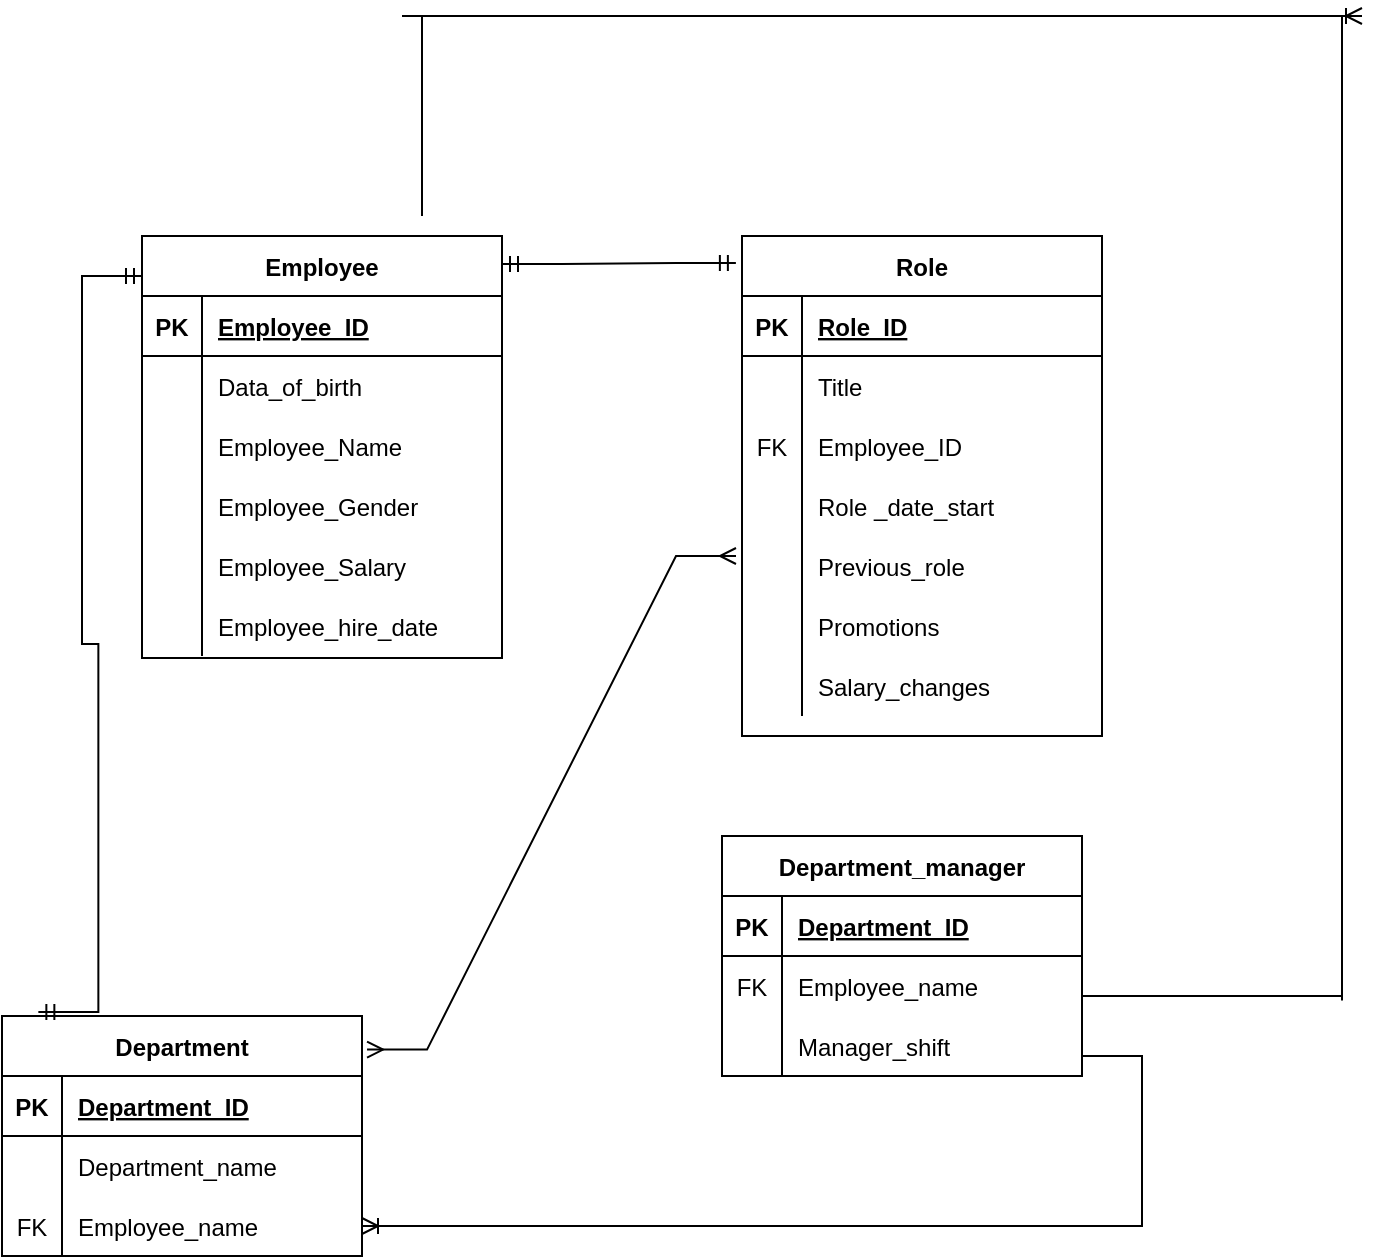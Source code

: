 <mxfile version="15.5.9" type="github">
  <diagram id="R2lEEEUBdFMjLlhIrx00" name="Page-1">
    <mxGraphModel dx="1019" dy="1619" grid="1" gridSize="10" guides="1" tooltips="1" connect="1" arrows="1" fold="1" page="1" pageScale="1" pageWidth="850" pageHeight="1100" math="0" shadow="0" extFonts="Permanent Marker^https://fonts.googleapis.com/css?family=Permanent+Marker">
      <root>
        <mxCell id="0" />
        <mxCell id="1" parent="0" />
        <mxCell id="Vdrv8fOFCyOU4PuwhfSj-11" value="Employee" style="shape=table;startSize=30;container=1;collapsible=1;childLayout=tableLayout;fixedRows=1;rowLines=0;fontStyle=1;align=center;resizeLast=1;" parent="1" vertex="1">
          <mxGeometry x="170" y="-430" width="180" height="211" as="geometry" />
        </mxCell>
        <mxCell id="Vdrv8fOFCyOU4PuwhfSj-12" value="" style="shape=partialRectangle;collapsible=0;dropTarget=0;pointerEvents=0;fillColor=none;top=0;left=0;bottom=1;right=0;points=[[0,0.5],[1,0.5]];portConstraint=eastwest;" parent="Vdrv8fOFCyOU4PuwhfSj-11" vertex="1">
          <mxGeometry y="30" width="180" height="30" as="geometry" />
        </mxCell>
        <mxCell id="Vdrv8fOFCyOU4PuwhfSj-13" value="PK" style="shape=partialRectangle;connectable=0;fillColor=none;top=0;left=0;bottom=0;right=0;fontStyle=1;overflow=hidden;" parent="Vdrv8fOFCyOU4PuwhfSj-12" vertex="1">
          <mxGeometry width="30" height="30" as="geometry">
            <mxRectangle width="30" height="30" as="alternateBounds" />
          </mxGeometry>
        </mxCell>
        <mxCell id="Vdrv8fOFCyOU4PuwhfSj-14" value="Employee_ID" style="shape=partialRectangle;connectable=0;fillColor=none;top=0;left=0;bottom=0;right=0;align=left;spacingLeft=6;fontStyle=5;overflow=hidden;" parent="Vdrv8fOFCyOU4PuwhfSj-12" vertex="1">
          <mxGeometry x="30" width="150" height="30" as="geometry">
            <mxRectangle width="150" height="30" as="alternateBounds" />
          </mxGeometry>
        </mxCell>
        <mxCell id="Vdrv8fOFCyOU4PuwhfSj-15" value="" style="shape=partialRectangle;collapsible=0;dropTarget=0;pointerEvents=0;fillColor=none;top=0;left=0;bottom=0;right=0;points=[[0,0.5],[1,0.5]];portConstraint=eastwest;" parent="Vdrv8fOFCyOU4PuwhfSj-11" vertex="1">
          <mxGeometry y="60" width="180" height="30" as="geometry" />
        </mxCell>
        <mxCell id="Vdrv8fOFCyOU4PuwhfSj-16" value="" style="shape=partialRectangle;connectable=0;fillColor=none;top=0;left=0;bottom=0;right=0;editable=1;overflow=hidden;" parent="Vdrv8fOFCyOU4PuwhfSj-15" vertex="1">
          <mxGeometry width="30" height="30" as="geometry">
            <mxRectangle width="30" height="30" as="alternateBounds" />
          </mxGeometry>
        </mxCell>
        <mxCell id="Vdrv8fOFCyOU4PuwhfSj-17" value="Data_of_birth" style="shape=partialRectangle;connectable=0;fillColor=none;top=0;left=0;bottom=0;right=0;align=left;spacingLeft=6;overflow=hidden;" parent="Vdrv8fOFCyOU4PuwhfSj-15" vertex="1">
          <mxGeometry x="30" width="150" height="30" as="geometry">
            <mxRectangle width="150" height="30" as="alternateBounds" />
          </mxGeometry>
        </mxCell>
        <mxCell id="Vdrv8fOFCyOU4PuwhfSj-24" style="shape=partialRectangle;collapsible=0;dropTarget=0;pointerEvents=0;fillColor=none;top=0;left=0;bottom=0;right=0;points=[[0,0.5],[1,0.5]];portConstraint=eastwest;" parent="Vdrv8fOFCyOU4PuwhfSj-11" vertex="1">
          <mxGeometry y="90" width="180" height="30" as="geometry" />
        </mxCell>
        <mxCell id="Vdrv8fOFCyOU4PuwhfSj-25" style="shape=partialRectangle;connectable=0;fillColor=none;top=0;left=0;bottom=0;right=0;editable=1;overflow=hidden;" parent="Vdrv8fOFCyOU4PuwhfSj-24" vertex="1">
          <mxGeometry width="30" height="30" as="geometry">
            <mxRectangle width="30" height="30" as="alternateBounds" />
          </mxGeometry>
        </mxCell>
        <mxCell id="Vdrv8fOFCyOU4PuwhfSj-26" value="Employee_Name" style="shape=partialRectangle;connectable=0;fillColor=none;top=0;left=0;bottom=0;right=0;align=left;spacingLeft=6;overflow=hidden;" parent="Vdrv8fOFCyOU4PuwhfSj-24" vertex="1">
          <mxGeometry x="30" width="150" height="30" as="geometry">
            <mxRectangle width="150" height="30" as="alternateBounds" />
          </mxGeometry>
        </mxCell>
        <mxCell id="Vdrv8fOFCyOU4PuwhfSj-27" style="shape=partialRectangle;collapsible=0;dropTarget=0;pointerEvents=0;fillColor=none;top=0;left=0;bottom=0;right=0;points=[[0,0.5],[1,0.5]];portConstraint=eastwest;" parent="Vdrv8fOFCyOU4PuwhfSj-11" vertex="1">
          <mxGeometry y="120" width="180" height="30" as="geometry" />
        </mxCell>
        <mxCell id="Vdrv8fOFCyOU4PuwhfSj-28" style="shape=partialRectangle;connectable=0;fillColor=none;top=0;left=0;bottom=0;right=0;editable=1;overflow=hidden;" parent="Vdrv8fOFCyOU4PuwhfSj-27" vertex="1">
          <mxGeometry width="30" height="30" as="geometry">
            <mxRectangle width="30" height="30" as="alternateBounds" />
          </mxGeometry>
        </mxCell>
        <mxCell id="Vdrv8fOFCyOU4PuwhfSj-29" value="Employee_Gender" style="shape=partialRectangle;connectable=0;fillColor=none;top=0;left=0;bottom=0;right=0;align=left;spacingLeft=6;overflow=hidden;" parent="Vdrv8fOFCyOU4PuwhfSj-27" vertex="1">
          <mxGeometry x="30" width="150" height="30" as="geometry">
            <mxRectangle width="150" height="30" as="alternateBounds" />
          </mxGeometry>
        </mxCell>
        <mxCell id="Vdrv8fOFCyOU4PuwhfSj-30" style="shape=partialRectangle;collapsible=0;dropTarget=0;pointerEvents=0;fillColor=none;top=0;left=0;bottom=0;right=0;points=[[0,0.5],[1,0.5]];portConstraint=eastwest;" parent="Vdrv8fOFCyOU4PuwhfSj-11" vertex="1">
          <mxGeometry y="150" width="180" height="30" as="geometry" />
        </mxCell>
        <mxCell id="Vdrv8fOFCyOU4PuwhfSj-31" style="shape=partialRectangle;connectable=0;fillColor=none;top=0;left=0;bottom=0;right=0;editable=1;overflow=hidden;" parent="Vdrv8fOFCyOU4PuwhfSj-30" vertex="1">
          <mxGeometry width="30" height="30" as="geometry">
            <mxRectangle width="30" height="30" as="alternateBounds" />
          </mxGeometry>
        </mxCell>
        <mxCell id="Vdrv8fOFCyOU4PuwhfSj-32" value="Employee_Salary" style="shape=partialRectangle;connectable=0;fillColor=none;top=0;left=0;bottom=0;right=0;align=left;spacingLeft=6;overflow=hidden;" parent="Vdrv8fOFCyOU4PuwhfSj-30" vertex="1">
          <mxGeometry x="30" width="150" height="30" as="geometry">
            <mxRectangle width="150" height="30" as="alternateBounds" />
          </mxGeometry>
        </mxCell>
        <mxCell id="Vdrv8fOFCyOU4PuwhfSj-33" style="shape=partialRectangle;collapsible=0;dropTarget=0;pointerEvents=0;fillColor=none;top=0;left=0;bottom=0;right=0;points=[[0,0.5],[1,0.5]];portConstraint=eastwest;" parent="Vdrv8fOFCyOU4PuwhfSj-11" vertex="1">
          <mxGeometry y="180" width="180" height="30" as="geometry" />
        </mxCell>
        <mxCell id="Vdrv8fOFCyOU4PuwhfSj-34" style="shape=partialRectangle;connectable=0;fillColor=none;top=0;left=0;bottom=0;right=0;editable=1;overflow=hidden;" parent="Vdrv8fOFCyOU4PuwhfSj-33" vertex="1">
          <mxGeometry width="30" height="30" as="geometry">
            <mxRectangle width="30" height="30" as="alternateBounds" />
          </mxGeometry>
        </mxCell>
        <mxCell id="Vdrv8fOFCyOU4PuwhfSj-35" value="Employee_hire_date" style="shape=partialRectangle;connectable=0;fillColor=none;top=0;left=0;bottom=0;right=0;align=left;spacingLeft=6;overflow=hidden;" parent="Vdrv8fOFCyOU4PuwhfSj-33" vertex="1">
          <mxGeometry x="30" width="150" height="30" as="geometry">
            <mxRectangle width="150" height="30" as="alternateBounds" />
          </mxGeometry>
        </mxCell>
        <mxCell id="Vdrv8fOFCyOU4PuwhfSj-36" value="Role" style="shape=table;startSize=30;container=1;collapsible=1;childLayout=tableLayout;fixedRows=1;rowLines=0;fontStyle=1;align=center;resizeLast=1;" parent="1" vertex="1">
          <mxGeometry x="470" y="-430" width="180" height="250" as="geometry" />
        </mxCell>
        <mxCell id="Vdrv8fOFCyOU4PuwhfSj-37" value="" style="shape=partialRectangle;collapsible=0;dropTarget=0;pointerEvents=0;fillColor=none;top=0;left=0;bottom=1;right=0;points=[[0,0.5],[1,0.5]];portConstraint=eastwest;" parent="Vdrv8fOFCyOU4PuwhfSj-36" vertex="1">
          <mxGeometry y="30" width="180" height="30" as="geometry" />
        </mxCell>
        <mxCell id="Vdrv8fOFCyOU4PuwhfSj-38" value="PK" style="shape=partialRectangle;connectable=0;fillColor=none;top=0;left=0;bottom=0;right=0;fontStyle=1;overflow=hidden;" parent="Vdrv8fOFCyOU4PuwhfSj-37" vertex="1">
          <mxGeometry width="30" height="30" as="geometry">
            <mxRectangle width="30" height="30" as="alternateBounds" />
          </mxGeometry>
        </mxCell>
        <mxCell id="Vdrv8fOFCyOU4PuwhfSj-39" value="Role_ID" style="shape=partialRectangle;connectable=0;fillColor=none;top=0;left=0;bottom=0;right=0;align=left;spacingLeft=6;fontStyle=5;overflow=hidden;" parent="Vdrv8fOFCyOU4PuwhfSj-37" vertex="1">
          <mxGeometry x="30" width="150" height="30" as="geometry">
            <mxRectangle width="150" height="30" as="alternateBounds" />
          </mxGeometry>
        </mxCell>
        <mxCell id="Vdrv8fOFCyOU4PuwhfSj-40" value="" style="shape=partialRectangle;collapsible=0;dropTarget=0;pointerEvents=0;fillColor=none;top=0;left=0;bottom=0;right=0;points=[[0,0.5],[1,0.5]];portConstraint=eastwest;" parent="Vdrv8fOFCyOU4PuwhfSj-36" vertex="1">
          <mxGeometry y="60" width="180" height="30" as="geometry" />
        </mxCell>
        <mxCell id="Vdrv8fOFCyOU4PuwhfSj-41" value="" style="shape=partialRectangle;connectable=0;fillColor=none;top=0;left=0;bottom=0;right=0;editable=1;overflow=hidden;" parent="Vdrv8fOFCyOU4PuwhfSj-40" vertex="1">
          <mxGeometry width="30" height="30" as="geometry">
            <mxRectangle width="30" height="30" as="alternateBounds" />
          </mxGeometry>
        </mxCell>
        <mxCell id="Vdrv8fOFCyOU4PuwhfSj-42" value="Title" style="shape=partialRectangle;connectable=0;fillColor=none;top=0;left=0;bottom=0;right=0;align=left;spacingLeft=6;overflow=hidden;" parent="Vdrv8fOFCyOU4PuwhfSj-40" vertex="1">
          <mxGeometry x="30" width="150" height="30" as="geometry">
            <mxRectangle width="150" height="30" as="alternateBounds" />
          </mxGeometry>
        </mxCell>
        <mxCell id="Vdrv8fOFCyOU4PuwhfSj-49" style="shape=partialRectangle;collapsible=0;dropTarget=0;pointerEvents=0;fillColor=none;top=0;left=0;bottom=0;right=0;points=[[0,0.5],[1,0.5]];portConstraint=eastwest;" parent="Vdrv8fOFCyOU4PuwhfSj-36" vertex="1">
          <mxGeometry y="90" width="180" height="30" as="geometry" />
        </mxCell>
        <mxCell id="Vdrv8fOFCyOU4PuwhfSj-50" value="FK" style="shape=partialRectangle;connectable=0;fillColor=none;top=0;left=0;bottom=0;right=0;editable=1;overflow=hidden;" parent="Vdrv8fOFCyOU4PuwhfSj-49" vertex="1">
          <mxGeometry width="30" height="30" as="geometry">
            <mxRectangle width="30" height="30" as="alternateBounds" />
          </mxGeometry>
        </mxCell>
        <mxCell id="Vdrv8fOFCyOU4PuwhfSj-51" value="Employee_ID" style="shape=partialRectangle;connectable=0;fillColor=none;top=0;left=0;bottom=0;right=0;align=left;spacingLeft=6;overflow=hidden;" parent="Vdrv8fOFCyOU4PuwhfSj-49" vertex="1">
          <mxGeometry x="30" width="150" height="30" as="geometry">
            <mxRectangle width="150" height="30" as="alternateBounds" />
          </mxGeometry>
        </mxCell>
        <mxCell id="Vdrv8fOFCyOU4PuwhfSj-43" value="" style="shape=partialRectangle;collapsible=0;dropTarget=0;pointerEvents=0;fillColor=none;top=0;left=0;bottom=0;right=0;points=[[0,0.5],[1,0.5]];portConstraint=eastwest;" parent="Vdrv8fOFCyOU4PuwhfSj-36" vertex="1">
          <mxGeometry y="120" width="180" height="30" as="geometry" />
        </mxCell>
        <mxCell id="Vdrv8fOFCyOU4PuwhfSj-44" value="" style="shape=partialRectangle;connectable=0;fillColor=none;top=0;left=0;bottom=0;right=0;editable=1;overflow=hidden;" parent="Vdrv8fOFCyOU4PuwhfSj-43" vertex="1">
          <mxGeometry width="30" height="30" as="geometry">
            <mxRectangle width="30" height="30" as="alternateBounds" />
          </mxGeometry>
        </mxCell>
        <mxCell id="Vdrv8fOFCyOU4PuwhfSj-45" value="Role _date_start" style="shape=partialRectangle;connectable=0;fillColor=none;top=0;left=0;bottom=0;right=0;align=left;spacingLeft=6;overflow=hidden;" parent="Vdrv8fOFCyOU4PuwhfSj-43" vertex="1">
          <mxGeometry x="30" width="150" height="30" as="geometry">
            <mxRectangle width="150" height="30" as="alternateBounds" />
          </mxGeometry>
        </mxCell>
        <mxCell id="Vdrv8fOFCyOU4PuwhfSj-46" value="" style="shape=partialRectangle;collapsible=0;dropTarget=0;pointerEvents=0;fillColor=none;top=0;left=0;bottom=0;right=0;points=[[0,0.5],[1,0.5]];portConstraint=eastwest;" parent="Vdrv8fOFCyOU4PuwhfSj-36" vertex="1">
          <mxGeometry y="150" width="180" height="30" as="geometry" />
        </mxCell>
        <mxCell id="Vdrv8fOFCyOU4PuwhfSj-47" value="" style="shape=partialRectangle;connectable=0;fillColor=none;top=0;left=0;bottom=0;right=0;editable=1;overflow=hidden;" parent="Vdrv8fOFCyOU4PuwhfSj-46" vertex="1">
          <mxGeometry width="30" height="30" as="geometry">
            <mxRectangle width="30" height="30" as="alternateBounds" />
          </mxGeometry>
        </mxCell>
        <mxCell id="Vdrv8fOFCyOU4PuwhfSj-48" value="Previous_role" style="shape=partialRectangle;connectable=0;fillColor=none;top=0;left=0;bottom=0;right=0;align=left;spacingLeft=6;overflow=hidden;" parent="Vdrv8fOFCyOU4PuwhfSj-46" vertex="1">
          <mxGeometry x="30" width="150" height="30" as="geometry">
            <mxRectangle width="150" height="30" as="alternateBounds" />
          </mxGeometry>
        </mxCell>
        <mxCell id="Vdrv8fOFCyOU4PuwhfSj-55" style="shape=partialRectangle;collapsible=0;dropTarget=0;pointerEvents=0;fillColor=none;top=0;left=0;bottom=0;right=0;points=[[0,0.5],[1,0.5]];portConstraint=eastwest;" parent="Vdrv8fOFCyOU4PuwhfSj-36" vertex="1">
          <mxGeometry y="180" width="180" height="30" as="geometry" />
        </mxCell>
        <mxCell id="Vdrv8fOFCyOU4PuwhfSj-56" style="shape=partialRectangle;connectable=0;fillColor=none;top=0;left=0;bottom=0;right=0;editable=1;overflow=hidden;" parent="Vdrv8fOFCyOU4PuwhfSj-55" vertex="1">
          <mxGeometry width="30" height="30" as="geometry">
            <mxRectangle width="30" height="30" as="alternateBounds" />
          </mxGeometry>
        </mxCell>
        <mxCell id="Vdrv8fOFCyOU4PuwhfSj-57" value="Promotions" style="shape=partialRectangle;connectable=0;fillColor=none;top=0;left=0;bottom=0;right=0;align=left;spacingLeft=6;overflow=hidden;" parent="Vdrv8fOFCyOU4PuwhfSj-55" vertex="1">
          <mxGeometry x="30" width="150" height="30" as="geometry">
            <mxRectangle width="150" height="30" as="alternateBounds" />
          </mxGeometry>
        </mxCell>
        <mxCell id="Vdrv8fOFCyOU4PuwhfSj-52" style="shape=partialRectangle;collapsible=0;dropTarget=0;pointerEvents=0;fillColor=none;top=0;left=0;bottom=0;right=0;points=[[0,0.5],[1,0.5]];portConstraint=eastwest;" parent="Vdrv8fOFCyOU4PuwhfSj-36" vertex="1">
          <mxGeometry y="210" width="180" height="30" as="geometry" />
        </mxCell>
        <mxCell id="Vdrv8fOFCyOU4PuwhfSj-53" style="shape=partialRectangle;connectable=0;fillColor=none;top=0;left=0;bottom=0;right=0;editable=1;overflow=hidden;" parent="Vdrv8fOFCyOU4PuwhfSj-52" vertex="1">
          <mxGeometry width="30" height="30" as="geometry">
            <mxRectangle width="30" height="30" as="alternateBounds" />
          </mxGeometry>
        </mxCell>
        <mxCell id="Vdrv8fOFCyOU4PuwhfSj-54" value="Salary_changes" style="shape=partialRectangle;connectable=0;fillColor=none;top=0;left=0;bottom=0;right=0;align=left;spacingLeft=6;overflow=hidden;" parent="Vdrv8fOFCyOU4PuwhfSj-52" vertex="1">
          <mxGeometry x="30" width="150" height="30" as="geometry">
            <mxRectangle width="150" height="30" as="alternateBounds" />
          </mxGeometry>
        </mxCell>
        <mxCell id="Vdrv8fOFCyOU4PuwhfSj-58" value="Department_manager" style="shape=table;startSize=30;container=1;collapsible=1;childLayout=tableLayout;fixedRows=1;rowLines=0;fontStyle=1;align=center;resizeLast=1;" parent="1" vertex="1">
          <mxGeometry x="460" y="-130" width="180" height="120" as="geometry" />
        </mxCell>
        <mxCell id="Vdrv8fOFCyOU4PuwhfSj-59" value="" style="shape=partialRectangle;collapsible=0;dropTarget=0;pointerEvents=0;fillColor=none;top=0;left=0;bottom=1;right=0;points=[[0,0.5],[1,0.5]];portConstraint=eastwest;" parent="Vdrv8fOFCyOU4PuwhfSj-58" vertex="1">
          <mxGeometry y="30" width="180" height="30" as="geometry" />
        </mxCell>
        <mxCell id="Vdrv8fOFCyOU4PuwhfSj-60" value="PK" style="shape=partialRectangle;connectable=0;fillColor=none;top=0;left=0;bottom=0;right=0;fontStyle=1;overflow=hidden;" parent="Vdrv8fOFCyOU4PuwhfSj-59" vertex="1">
          <mxGeometry width="30" height="30" as="geometry">
            <mxRectangle width="30" height="30" as="alternateBounds" />
          </mxGeometry>
        </mxCell>
        <mxCell id="Vdrv8fOFCyOU4PuwhfSj-61" value="Department_ID" style="shape=partialRectangle;connectable=0;fillColor=none;top=0;left=0;bottom=0;right=0;align=left;spacingLeft=6;fontStyle=5;overflow=hidden;" parent="Vdrv8fOFCyOU4PuwhfSj-59" vertex="1">
          <mxGeometry x="30" width="150" height="30" as="geometry">
            <mxRectangle width="150" height="30" as="alternateBounds" />
          </mxGeometry>
        </mxCell>
        <mxCell id="Vdrv8fOFCyOU4PuwhfSj-65" value="" style="shape=partialRectangle;collapsible=0;dropTarget=0;pointerEvents=0;fillColor=none;top=0;left=0;bottom=0;right=0;points=[[0,0.5],[1,0.5]];portConstraint=eastwest;" parent="Vdrv8fOFCyOU4PuwhfSj-58" vertex="1">
          <mxGeometry y="60" width="180" height="30" as="geometry" />
        </mxCell>
        <mxCell id="Vdrv8fOFCyOU4PuwhfSj-66" value="FK" style="shape=partialRectangle;connectable=0;fillColor=none;top=0;left=0;bottom=0;right=0;editable=1;overflow=hidden;" parent="Vdrv8fOFCyOU4PuwhfSj-65" vertex="1">
          <mxGeometry width="30" height="30" as="geometry">
            <mxRectangle width="30" height="30" as="alternateBounds" />
          </mxGeometry>
        </mxCell>
        <mxCell id="Vdrv8fOFCyOU4PuwhfSj-67" value="Employee_name" style="shape=partialRectangle;connectable=0;fillColor=none;top=0;left=0;bottom=0;right=0;align=left;spacingLeft=6;overflow=hidden;" parent="Vdrv8fOFCyOU4PuwhfSj-65" vertex="1">
          <mxGeometry x="30" width="150" height="30" as="geometry">
            <mxRectangle width="150" height="30" as="alternateBounds" />
          </mxGeometry>
        </mxCell>
        <mxCell id="Vdrv8fOFCyOU4PuwhfSj-94" style="shape=partialRectangle;collapsible=0;dropTarget=0;pointerEvents=0;fillColor=none;top=0;left=0;bottom=0;right=0;points=[[0,0.5],[1,0.5]];portConstraint=eastwest;" parent="Vdrv8fOFCyOU4PuwhfSj-58" vertex="1">
          <mxGeometry y="90" width="180" height="30" as="geometry" />
        </mxCell>
        <mxCell id="Vdrv8fOFCyOU4PuwhfSj-95" value="" style="shape=partialRectangle;connectable=0;fillColor=none;top=0;left=0;bottom=0;right=0;editable=1;overflow=hidden;" parent="Vdrv8fOFCyOU4PuwhfSj-94" vertex="1">
          <mxGeometry width="30" height="30" as="geometry">
            <mxRectangle width="30" height="30" as="alternateBounds" />
          </mxGeometry>
        </mxCell>
        <mxCell id="Vdrv8fOFCyOU4PuwhfSj-96" value="" style="shape=partialRectangle;connectable=0;fillColor=none;top=0;left=0;bottom=0;right=0;align=left;spacingLeft=6;overflow=hidden;" parent="Vdrv8fOFCyOU4PuwhfSj-94" vertex="1">
          <mxGeometry x="30" width="150" height="30" as="geometry">
            <mxRectangle width="150" height="30" as="alternateBounds" />
          </mxGeometry>
        </mxCell>
        <mxCell id="Vdrv8fOFCyOU4PuwhfSj-71" value="Department" style="shape=table;startSize=30;container=1;collapsible=1;childLayout=tableLayout;fixedRows=1;rowLines=0;fontStyle=1;align=center;resizeLast=1;" parent="1" vertex="1">
          <mxGeometry x="100" y="-40" width="180" height="120" as="geometry" />
        </mxCell>
        <mxCell id="Vdrv8fOFCyOU4PuwhfSj-72" value="" style="shape=partialRectangle;collapsible=0;dropTarget=0;pointerEvents=0;fillColor=none;top=0;left=0;bottom=1;right=0;points=[[0,0.5],[1,0.5]];portConstraint=eastwest;" parent="Vdrv8fOFCyOU4PuwhfSj-71" vertex="1">
          <mxGeometry y="30" width="180" height="30" as="geometry" />
        </mxCell>
        <mxCell id="Vdrv8fOFCyOU4PuwhfSj-73" value="PK" style="shape=partialRectangle;connectable=0;fillColor=none;top=0;left=0;bottom=0;right=0;fontStyle=1;overflow=hidden;" parent="Vdrv8fOFCyOU4PuwhfSj-72" vertex="1">
          <mxGeometry width="30" height="30" as="geometry">
            <mxRectangle width="30" height="30" as="alternateBounds" />
          </mxGeometry>
        </mxCell>
        <mxCell id="Vdrv8fOFCyOU4PuwhfSj-74" value="Department_ID" style="shape=partialRectangle;connectable=0;fillColor=none;top=0;left=0;bottom=0;right=0;align=left;spacingLeft=6;fontStyle=5;overflow=hidden;" parent="Vdrv8fOFCyOU4PuwhfSj-72" vertex="1">
          <mxGeometry x="30" width="150" height="30" as="geometry">
            <mxRectangle width="150" height="30" as="alternateBounds" />
          </mxGeometry>
        </mxCell>
        <mxCell id="Vdrv8fOFCyOU4PuwhfSj-75" value="" style="shape=partialRectangle;collapsible=0;dropTarget=0;pointerEvents=0;fillColor=none;top=0;left=0;bottom=0;right=0;points=[[0,0.5],[1,0.5]];portConstraint=eastwest;" parent="Vdrv8fOFCyOU4PuwhfSj-71" vertex="1">
          <mxGeometry y="60" width="180" height="30" as="geometry" />
        </mxCell>
        <mxCell id="Vdrv8fOFCyOU4PuwhfSj-76" value="" style="shape=partialRectangle;connectable=0;fillColor=none;top=0;left=0;bottom=0;right=0;editable=1;overflow=hidden;" parent="Vdrv8fOFCyOU4PuwhfSj-75" vertex="1">
          <mxGeometry width="30" height="30" as="geometry">
            <mxRectangle width="30" height="30" as="alternateBounds" />
          </mxGeometry>
        </mxCell>
        <mxCell id="Vdrv8fOFCyOU4PuwhfSj-77" value="Department_name" style="shape=partialRectangle;connectable=0;fillColor=none;top=0;left=0;bottom=0;right=0;align=left;spacingLeft=6;overflow=hidden;" parent="Vdrv8fOFCyOU4PuwhfSj-75" vertex="1">
          <mxGeometry x="30" width="150" height="30" as="geometry">
            <mxRectangle width="150" height="30" as="alternateBounds" />
          </mxGeometry>
        </mxCell>
        <mxCell id="Vdrv8fOFCyOU4PuwhfSj-78" value="" style="shape=partialRectangle;collapsible=0;dropTarget=0;pointerEvents=0;fillColor=none;top=0;left=0;bottom=0;right=0;points=[[0,0.5],[1,0.5]];portConstraint=eastwest;" parent="Vdrv8fOFCyOU4PuwhfSj-71" vertex="1">
          <mxGeometry y="90" width="180" height="30" as="geometry" />
        </mxCell>
        <mxCell id="Vdrv8fOFCyOU4PuwhfSj-79" value="FK" style="shape=partialRectangle;connectable=0;fillColor=none;top=0;left=0;bottom=0;right=0;editable=1;overflow=hidden;" parent="Vdrv8fOFCyOU4PuwhfSj-78" vertex="1">
          <mxGeometry width="30" height="30" as="geometry">
            <mxRectangle width="30" height="30" as="alternateBounds" />
          </mxGeometry>
        </mxCell>
        <mxCell id="Vdrv8fOFCyOU4PuwhfSj-80" value="Employee_name" style="shape=partialRectangle;connectable=0;fillColor=none;top=0;left=0;bottom=0;right=0;align=left;spacingLeft=6;overflow=hidden;" parent="Vdrv8fOFCyOU4PuwhfSj-78" vertex="1">
          <mxGeometry x="30" width="150" height="30" as="geometry">
            <mxRectangle width="150" height="30" as="alternateBounds" />
          </mxGeometry>
        </mxCell>
        <mxCell id="Vdrv8fOFCyOU4PuwhfSj-84" value="" style="edgeStyle=entityRelationEdgeStyle;fontSize=12;html=1;endArrow=ERoneToMany;rounded=0;" parent="1" edge="1">
          <mxGeometry width="100" height="100" relative="1" as="geometry">
            <mxPoint x="300" y="-540" as="sourcePoint" />
            <mxPoint x="780" y="-540" as="targetPoint" />
          </mxGeometry>
        </mxCell>
        <mxCell id="Vdrv8fOFCyOU4PuwhfSj-85" value="" style="edgeStyle=entityRelationEdgeStyle;fontSize=12;html=1;endArrow=ERmany;startArrow=ERmany;rounded=0;exitX=1.014;exitY=0.14;exitDx=0;exitDy=0;exitPerimeter=0;" parent="1" source="Vdrv8fOFCyOU4PuwhfSj-71" edge="1">
          <mxGeometry width="100" height="100" relative="1" as="geometry">
            <mxPoint x="360" y="-140" as="sourcePoint" />
            <mxPoint x="467" y="-270" as="targetPoint" />
          </mxGeometry>
        </mxCell>
        <mxCell id="Vdrv8fOFCyOU4PuwhfSj-86" value="" style="edgeStyle=entityRelationEdgeStyle;fontSize=12;html=1;endArrow=ERmandOne;startArrow=ERmandOne;rounded=0;entryX=-0.017;entryY=0.054;entryDx=0;entryDy=0;entryPerimeter=0;" parent="1" target="Vdrv8fOFCyOU4PuwhfSj-36" edge="1">
          <mxGeometry width="100" height="100" relative="1" as="geometry">
            <mxPoint x="350" y="-416" as="sourcePoint" />
            <mxPoint x="460" y="-240" as="targetPoint" />
          </mxGeometry>
        </mxCell>
        <mxCell id="Vdrv8fOFCyOU4PuwhfSj-87" value="" style="edgeStyle=entityRelationEdgeStyle;fontSize=12;html=1;endArrow=ERmandOne;startArrow=ERmandOne;rounded=0;entryX=0;entryY=0.095;entryDx=0;entryDy=0;entryPerimeter=0;exitX=0.101;exitY=-0.017;exitDx=0;exitDy=0;exitPerimeter=0;" parent="1" source="Vdrv8fOFCyOU4PuwhfSj-71" target="Vdrv8fOFCyOU4PuwhfSj-11" edge="1">
          <mxGeometry width="100" height="100" relative="1" as="geometry">
            <mxPoint x="110" y="-50" as="sourcePoint" />
            <mxPoint x="250" y="-159" as="targetPoint" />
          </mxGeometry>
        </mxCell>
        <mxCell id="poRzzF9myBw5qGbDvUAg-1" value="Manager_shift" style="shape=partialRectangle;connectable=0;fillColor=none;top=0;left=0;bottom=0;right=0;align=left;spacingLeft=6;overflow=hidden;" parent="1" vertex="1">
          <mxGeometry x="490" y="-40" width="150" height="30" as="geometry">
            <mxRectangle width="150" height="30" as="alternateBounds" />
          </mxGeometry>
        </mxCell>
        <mxCell id="9_w-ma84ZwP_RNeLWRpp-1" value="" style="endArrow=none;html=1;rounded=0;" edge="1" parent="1">
          <mxGeometry relative="1" as="geometry">
            <mxPoint x="770" y="-540" as="sourcePoint" />
            <mxPoint x="770" y="-47.778" as="targetPoint" />
          </mxGeometry>
        </mxCell>
        <mxCell id="9_w-ma84ZwP_RNeLWRpp-2" value="" style="endArrow=none;html=1;rounded=0;" edge="1" parent="1">
          <mxGeometry relative="1" as="geometry">
            <mxPoint x="640" y="-50" as="sourcePoint" />
            <mxPoint x="770" y="-50" as="targetPoint" />
          </mxGeometry>
        </mxCell>
        <mxCell id="9_w-ma84ZwP_RNeLWRpp-3" value="" style="endArrow=none;html=1;rounded=0;" edge="1" parent="1">
          <mxGeometry relative="1" as="geometry">
            <mxPoint x="310" y="-540" as="sourcePoint" />
            <mxPoint x="310" y="-440" as="targetPoint" />
          </mxGeometry>
        </mxCell>
        <mxCell id="9_w-ma84ZwP_RNeLWRpp-4" value="" style="edgeStyle=entityRelationEdgeStyle;fontSize=12;html=1;endArrow=ERoneToMany;rounded=0;entryX=1;entryY=0.5;entryDx=0;entryDy=0;" edge="1" parent="1" target="Vdrv8fOFCyOU4PuwhfSj-78">
          <mxGeometry width="100" height="100" relative="1" as="geometry">
            <mxPoint x="640" y="-20" as="sourcePoint" />
            <mxPoint x="700" y="-220" as="targetPoint" />
          </mxGeometry>
        </mxCell>
      </root>
    </mxGraphModel>
  </diagram>
</mxfile>
